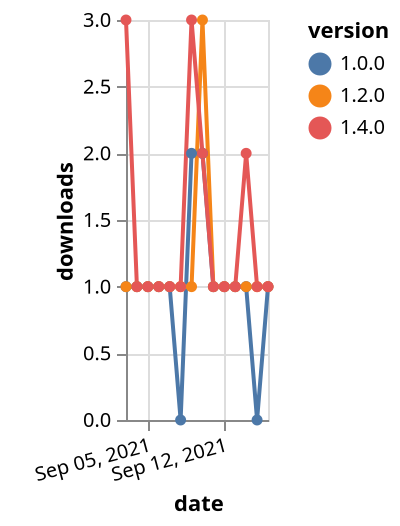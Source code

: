 {"$schema": "https://vega.github.io/schema/vega-lite/v5.json", "description": "A simple bar chart with embedded data.", "data": {"values": [{"date": "2021-09-03", "total": 173, "delta": 1, "version": "1.0.0"}, {"date": "2021-09-04", "total": 174, "delta": 1, "version": "1.0.0"}, {"date": "2021-09-05", "total": 175, "delta": 1, "version": "1.0.0"}, {"date": "2021-09-06", "total": 176, "delta": 1, "version": "1.0.0"}, {"date": "2021-09-07", "total": 177, "delta": 1, "version": "1.0.0"}, {"date": "2021-09-08", "total": 177, "delta": 0, "version": "1.0.0"}, {"date": "2021-09-09", "total": 179, "delta": 2, "version": "1.0.0"}, {"date": "2021-09-10", "total": 181, "delta": 2, "version": "1.0.0"}, {"date": "2021-09-11", "total": 182, "delta": 1, "version": "1.0.0"}, {"date": "2021-09-12", "total": 183, "delta": 1, "version": "1.0.0"}, {"date": "2021-09-13", "total": 184, "delta": 1, "version": "1.0.0"}, {"date": "2021-09-14", "total": 185, "delta": 1, "version": "1.0.0"}, {"date": "2021-09-15", "total": 185, "delta": 0, "version": "1.0.0"}, {"date": "2021-09-16", "total": 186, "delta": 1, "version": "1.0.0"}, {"date": "2021-09-03", "total": 205, "delta": 1, "version": "1.2.0"}, {"date": "2021-09-04", "total": 206, "delta": 1, "version": "1.2.0"}, {"date": "2021-09-05", "total": 207, "delta": 1, "version": "1.2.0"}, {"date": "2021-09-06", "total": 208, "delta": 1, "version": "1.2.0"}, {"date": "2021-09-07", "total": 209, "delta": 1, "version": "1.2.0"}, {"date": "2021-09-08", "total": 210, "delta": 1, "version": "1.2.0"}, {"date": "2021-09-09", "total": 211, "delta": 1, "version": "1.2.0"}, {"date": "2021-09-10", "total": 214, "delta": 3, "version": "1.2.0"}, {"date": "2021-09-11", "total": 215, "delta": 1, "version": "1.2.0"}, {"date": "2021-09-12", "total": 216, "delta": 1, "version": "1.2.0"}, {"date": "2021-09-13", "total": 217, "delta": 1, "version": "1.2.0"}, {"date": "2021-09-14", "total": 218, "delta": 1, "version": "1.2.0"}, {"date": "2021-09-15", "total": 219, "delta": 1, "version": "1.2.0"}, {"date": "2021-09-16", "total": 220, "delta": 1, "version": "1.2.0"}, {"date": "2021-09-03", "total": 132, "delta": 3, "version": "1.4.0"}, {"date": "2021-09-04", "total": 133, "delta": 1, "version": "1.4.0"}, {"date": "2021-09-05", "total": 134, "delta": 1, "version": "1.4.0"}, {"date": "2021-09-06", "total": 135, "delta": 1, "version": "1.4.0"}, {"date": "2021-09-07", "total": 136, "delta": 1, "version": "1.4.0"}, {"date": "2021-09-08", "total": 137, "delta": 1, "version": "1.4.0"}, {"date": "2021-09-09", "total": 140, "delta": 3, "version": "1.4.0"}, {"date": "2021-09-10", "total": 142, "delta": 2, "version": "1.4.0"}, {"date": "2021-09-11", "total": 143, "delta": 1, "version": "1.4.0"}, {"date": "2021-09-12", "total": 144, "delta": 1, "version": "1.4.0"}, {"date": "2021-09-13", "total": 145, "delta": 1, "version": "1.4.0"}, {"date": "2021-09-14", "total": 147, "delta": 2, "version": "1.4.0"}, {"date": "2021-09-15", "total": 148, "delta": 1, "version": "1.4.0"}, {"date": "2021-09-16", "total": 149, "delta": 1, "version": "1.4.0"}]}, "width": "container", "mark": {"type": "line", "point": {"filled": true}}, "encoding": {"x": {"field": "date", "type": "temporal", "timeUnit": "yearmonthdate", "title": "date", "axis": {"labelAngle": -15}}, "y": {"field": "delta", "type": "quantitative", "title": "downloads"}, "color": {"field": "version", "type": "nominal"}, "tooltip": {"field": "delta"}}}